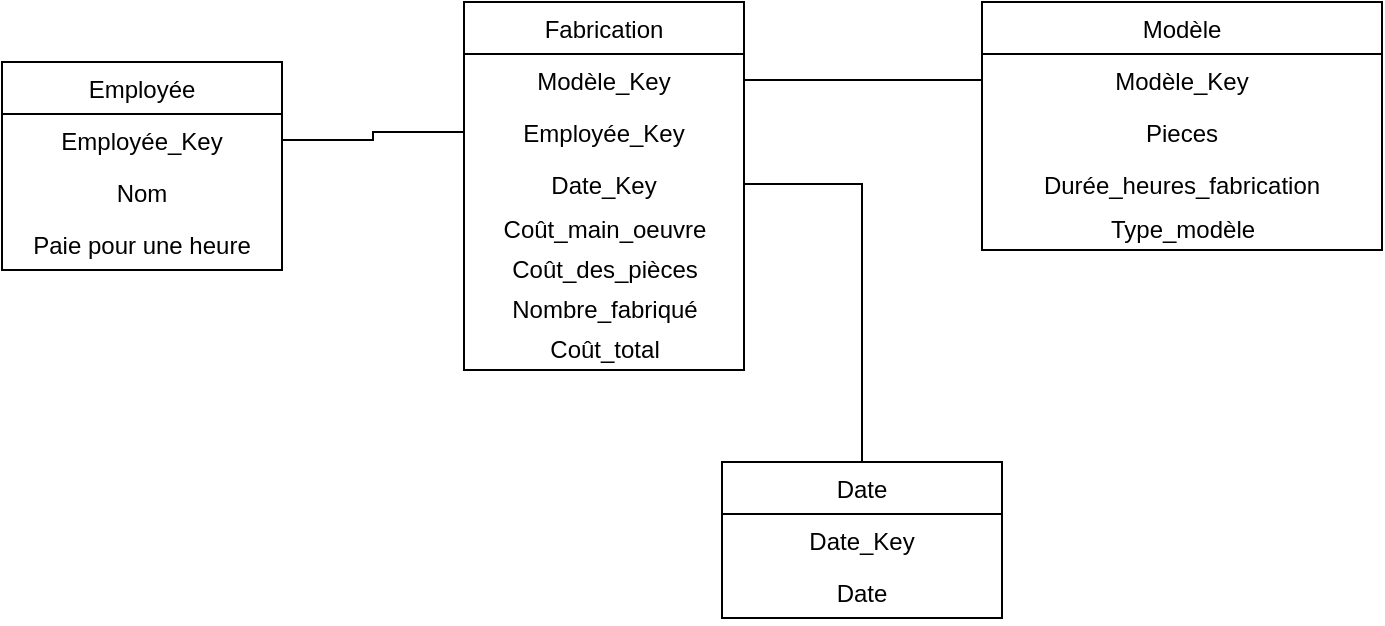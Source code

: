 <mxfile version="14.5.8" type="device"><diagram id="C5RBs43oDa-KdzZeNtuy" name="Page-1"><mxGraphModel dx="914" dy="793" grid="1" gridSize="10" guides="1" tooltips="1" connect="1" arrows="1" fold="1" page="1" pageScale="1" pageWidth="827" pageHeight="1169" math="0" shadow="0"><root><mxCell id="WIyWlLk6GJQsqaUBKTNV-0"/><mxCell id="WIyWlLk6GJQsqaUBKTNV-1" parent="WIyWlLk6GJQsqaUBKTNV-0"/><mxCell id="mRwe5NYhVJ5j7OpJNnc0-33" value="" style="edgeStyle=orthogonalEdgeStyle;rounded=0;orthogonalLoop=1;jettySize=auto;html=1;exitX=1;exitY=0.5;exitDx=0;exitDy=0;endArrow=none;endFill=0;" edge="1" parent="WIyWlLk6GJQsqaUBKTNV-1" source="mRwe5NYhVJ5j7OpJNnc0-3" target="mRwe5NYhVJ5j7OpJNnc0-28"><mxGeometry relative="1" as="geometry"/></mxCell><mxCell id="mRwe5NYhVJ5j7OpJNnc0-0" value="Fabrication" style="swimlane;fontStyle=0;childLayout=stackLayout;horizontal=1;startSize=26;fillColor=none;horizontalStack=0;resizeParent=1;resizeParentMax=0;resizeLast=0;collapsible=1;marginBottom=0;align=center;fontSize=12;" vertex="1" parent="WIyWlLk6GJQsqaUBKTNV-1"><mxGeometry x="361" y="240" width="140" height="184" as="geometry"><mxRectangle x="344" y="210" width="90" height="26" as="alternateBounds"/></mxGeometry></mxCell><mxCell id="mRwe5NYhVJ5j7OpJNnc0-1" value="Modèle_Key" style="text;strokeColor=none;fillColor=none;align=center;verticalAlign=top;spacingLeft=4;spacingRight=4;overflow=hidden;rotatable=0;points=[[0,0.5],[1,0.5]];portConstraint=eastwest;fontSize=12;" vertex="1" parent="mRwe5NYhVJ5j7OpJNnc0-0"><mxGeometry y="26" width="140" height="26" as="geometry"/></mxCell><mxCell id="mRwe5NYhVJ5j7OpJNnc0-2" value="Employée_Key" style="text;strokeColor=none;fillColor=none;align=center;verticalAlign=top;spacingLeft=4;spacingRight=4;overflow=hidden;rotatable=0;points=[[0,0.5],[1,0.5]];portConstraint=eastwest;fontSize=12;" vertex="1" parent="mRwe5NYhVJ5j7OpJNnc0-0"><mxGeometry y="52" width="140" height="26" as="geometry"/></mxCell><mxCell id="mRwe5NYhVJ5j7OpJNnc0-3" value="Date_Key" style="text;strokeColor=none;fillColor=none;align=center;verticalAlign=top;spacingLeft=4;spacingRight=4;overflow=hidden;rotatable=0;points=[[0,0.5],[1,0.5]];portConstraint=eastwest;fontSize=12;" vertex="1" parent="mRwe5NYhVJ5j7OpJNnc0-0"><mxGeometry y="78" width="140" height="26" as="geometry"/></mxCell><mxCell id="mRwe5NYhVJ5j7OpJNnc0-34" value="Coût_main_oeuvre" style="text;html=1;align=center;verticalAlign=middle;resizable=0;points=[];autosize=1;strokeColor=none;fontSize=12;" vertex="1" parent="mRwe5NYhVJ5j7OpJNnc0-0"><mxGeometry y="104" width="140" height="20" as="geometry"/></mxCell><mxCell id="mRwe5NYhVJ5j7OpJNnc0-35" value="Coût_des_pièces" style="text;html=1;align=center;verticalAlign=middle;resizable=0;points=[];autosize=1;strokeColor=none;fontSize=12;" vertex="1" parent="mRwe5NYhVJ5j7OpJNnc0-0"><mxGeometry y="124" width="140" height="20" as="geometry"/></mxCell><mxCell id="mRwe5NYhVJ5j7OpJNnc0-36" value="Nombre_fabriqué" style="text;html=1;align=center;verticalAlign=middle;resizable=0;points=[];autosize=1;strokeColor=none;fontSize=12;" vertex="1" parent="mRwe5NYhVJ5j7OpJNnc0-0"><mxGeometry y="144" width="140" height="20" as="geometry"/></mxCell><mxCell id="mRwe5NYhVJ5j7OpJNnc0-37" value="Coût_total" style="text;html=1;align=center;verticalAlign=middle;resizable=0;points=[];autosize=1;strokeColor=none;fontSize=12;" vertex="1" parent="mRwe5NYhVJ5j7OpJNnc0-0"><mxGeometry y="164" width="140" height="20" as="geometry"/></mxCell><mxCell id="mRwe5NYhVJ5j7OpJNnc0-11" value="Employée" style="swimlane;fontStyle=0;childLayout=stackLayout;horizontal=1;startSize=26;fillColor=none;horizontalStack=0;resizeParent=1;resizeParentMax=0;resizeLast=0;collapsible=1;marginBottom=0;align=center;" vertex="1" parent="WIyWlLk6GJQsqaUBKTNV-1"><mxGeometry x="130" y="270" width="140" height="104" as="geometry"/></mxCell><mxCell id="mRwe5NYhVJ5j7OpJNnc0-12" value="Employée_Key" style="text;strokeColor=none;fillColor=none;align=center;verticalAlign=top;spacingLeft=4;spacingRight=4;overflow=hidden;rotatable=0;points=[[0,0.5],[1,0.5]];portConstraint=eastwest;" vertex="1" parent="mRwe5NYhVJ5j7OpJNnc0-11"><mxGeometry y="26" width="140" height="26" as="geometry"/></mxCell><mxCell id="mRwe5NYhVJ5j7OpJNnc0-13" value="Nom" style="text;strokeColor=none;fillColor=none;align=center;verticalAlign=top;spacingLeft=4;spacingRight=4;overflow=hidden;rotatable=0;points=[[0,0.5],[1,0.5]];portConstraint=eastwest;" vertex="1" parent="mRwe5NYhVJ5j7OpJNnc0-11"><mxGeometry y="52" width="140" height="26" as="geometry"/></mxCell><mxCell id="mRwe5NYhVJ5j7OpJNnc0-14" value="Paie pour une heure" style="text;strokeColor=none;fillColor=none;align=center;verticalAlign=top;spacingLeft=4;spacingRight=4;overflow=hidden;rotatable=0;points=[[0,0.5],[1,0.5]];portConstraint=eastwest;" vertex="1" parent="mRwe5NYhVJ5j7OpJNnc0-11"><mxGeometry y="78" width="140" height="26" as="geometry"/></mxCell><mxCell id="mRwe5NYhVJ5j7OpJNnc0-15" style="edgeStyle=orthogonalEdgeStyle;rounded=0;orthogonalLoop=1;jettySize=auto;html=1;exitX=1;exitY=0.5;exitDx=0;exitDy=0;entryX=0;entryY=0.5;entryDx=0;entryDy=0;endArrow=none;endFill=0;" edge="1" parent="WIyWlLk6GJQsqaUBKTNV-1" source="mRwe5NYhVJ5j7OpJNnc0-12" target="mRwe5NYhVJ5j7OpJNnc0-2"><mxGeometry relative="1" as="geometry"/></mxCell><mxCell id="mRwe5NYhVJ5j7OpJNnc0-16" value="Modèle" style="swimlane;fontStyle=0;childLayout=stackLayout;horizontal=1;startSize=26;fillColor=none;horizontalStack=0;resizeParent=1;resizeParentMax=0;resizeLast=0;collapsible=1;marginBottom=0;align=center;" vertex="1" parent="WIyWlLk6GJQsqaUBKTNV-1"><mxGeometry x="620" y="240" width="200" height="124" as="geometry"/></mxCell><mxCell id="mRwe5NYhVJ5j7OpJNnc0-17" value="Modèle_Key" style="text;strokeColor=none;fillColor=none;align=center;verticalAlign=top;spacingLeft=4;spacingRight=4;overflow=hidden;rotatable=0;points=[[0,0.5],[1,0.5]];portConstraint=eastwest;" vertex="1" parent="mRwe5NYhVJ5j7OpJNnc0-16"><mxGeometry y="26" width="200" height="26" as="geometry"/></mxCell><mxCell id="mRwe5NYhVJ5j7OpJNnc0-18" value="Pieces" style="text;strokeColor=none;fillColor=none;align=center;verticalAlign=top;spacingLeft=4;spacingRight=4;overflow=hidden;rotatable=0;points=[[0,0.5],[1,0.5]];portConstraint=eastwest;" vertex="1" parent="mRwe5NYhVJ5j7OpJNnc0-16"><mxGeometry y="52" width="200" height="26" as="geometry"/></mxCell><mxCell id="mRwe5NYhVJ5j7OpJNnc0-19" value="Durée_heures_fabrication" style="text;strokeColor=none;fillColor=none;align=center;verticalAlign=top;spacingLeft=4;spacingRight=4;overflow=hidden;rotatable=0;points=[[0,0.5],[1,0.5]];portConstraint=eastwest;" vertex="1" parent="mRwe5NYhVJ5j7OpJNnc0-16"><mxGeometry y="78" width="200" height="26" as="geometry"/></mxCell><mxCell id="mRwe5NYhVJ5j7OpJNnc0-27" value="Type_modèle" style="text;html=1;align=center;verticalAlign=middle;resizable=0;points=[];autosize=1;strokeColor=none;" vertex="1" parent="mRwe5NYhVJ5j7OpJNnc0-16"><mxGeometry y="104" width="200" height="20" as="geometry"/></mxCell><mxCell id="mRwe5NYhVJ5j7OpJNnc0-20" style="edgeStyle=orthogonalEdgeStyle;rounded=0;orthogonalLoop=1;jettySize=auto;html=1;exitX=1;exitY=0.5;exitDx=0;exitDy=0;entryX=0;entryY=0.5;entryDx=0;entryDy=0;endArrow=none;endFill=0;" edge="1" parent="WIyWlLk6GJQsqaUBKTNV-1" source="mRwe5NYhVJ5j7OpJNnc0-1" target="mRwe5NYhVJ5j7OpJNnc0-17"><mxGeometry relative="1" as="geometry"/></mxCell><mxCell id="mRwe5NYhVJ5j7OpJNnc0-28" value="Date" style="swimlane;fontStyle=0;childLayout=stackLayout;horizontal=1;startSize=26;fillColor=none;horizontalStack=0;resizeParent=1;resizeParentMax=0;resizeLast=0;collapsible=1;marginBottom=0;align=center;" vertex="1" parent="WIyWlLk6GJQsqaUBKTNV-1"><mxGeometry x="490" y="470" width="140" height="78" as="geometry"><mxRectangle x="344" y="210" width="90" height="26" as="alternateBounds"/></mxGeometry></mxCell><mxCell id="mRwe5NYhVJ5j7OpJNnc0-29" value="Date_Key" style="text;strokeColor=none;fillColor=none;align=center;verticalAlign=top;spacingLeft=4;spacingRight=4;overflow=hidden;rotatable=0;points=[[0,0.5],[1,0.5]];portConstraint=eastwest;" vertex="1" parent="mRwe5NYhVJ5j7OpJNnc0-28"><mxGeometry y="26" width="140" height="26" as="geometry"/></mxCell><mxCell id="mRwe5NYhVJ5j7OpJNnc0-30" value="Date" style="text;strokeColor=none;fillColor=none;align=center;verticalAlign=top;spacingLeft=4;spacingRight=4;overflow=hidden;rotatable=0;points=[[0,0.5],[1,0.5]];portConstraint=eastwest;" vertex="1" parent="mRwe5NYhVJ5j7OpJNnc0-28"><mxGeometry y="52" width="140" height="26" as="geometry"/></mxCell></root></mxGraphModel></diagram></mxfile>